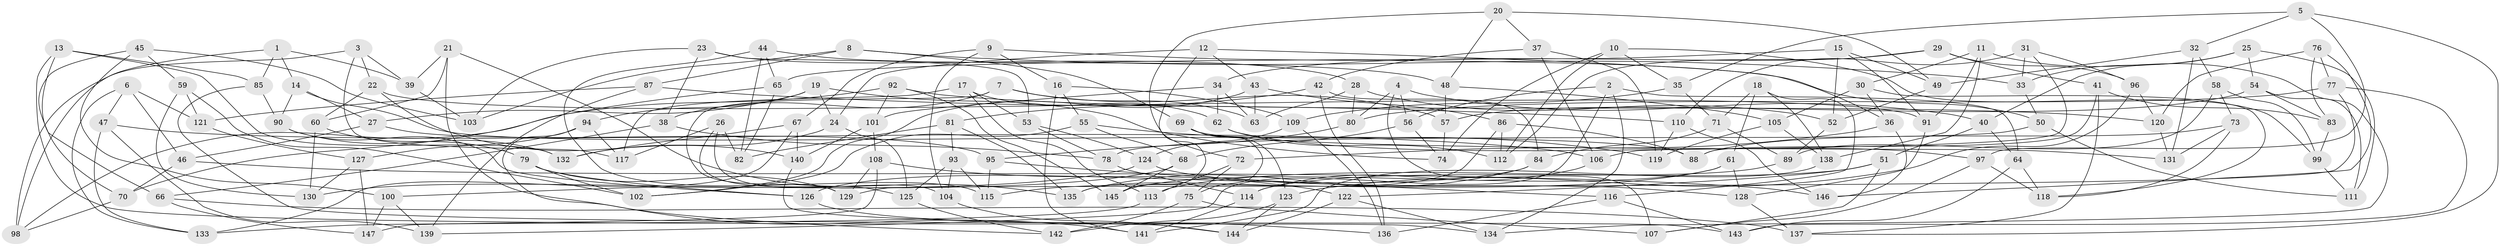 // Generated by graph-tools (version 1.1) at 2025/02/03/09/25 03:02:54]
// undirected, 147 vertices, 294 edges
graph export_dot {
graph [start="1"]
  node [color=gray90,style=filled];
  1;
  2;
  3;
  4;
  5;
  6;
  7;
  8;
  9;
  10;
  11;
  12;
  13;
  14;
  15;
  16;
  17;
  18;
  19;
  20;
  21;
  22;
  23;
  24;
  25;
  26;
  27;
  28;
  29;
  30;
  31;
  32;
  33;
  34;
  35;
  36;
  37;
  38;
  39;
  40;
  41;
  42;
  43;
  44;
  45;
  46;
  47;
  48;
  49;
  50;
  51;
  52;
  53;
  54;
  55;
  56;
  57;
  58;
  59;
  60;
  61;
  62;
  63;
  64;
  65;
  66;
  67;
  68;
  69;
  70;
  71;
  72;
  73;
  74;
  75;
  76;
  77;
  78;
  79;
  80;
  81;
  82;
  83;
  84;
  85;
  86;
  87;
  88;
  89;
  90;
  91;
  92;
  93;
  94;
  95;
  96;
  97;
  98;
  99;
  100;
  101;
  102;
  103;
  104;
  105;
  106;
  107;
  108;
  109;
  110;
  111;
  112;
  113;
  114;
  115;
  116;
  117;
  118;
  119;
  120;
  121;
  122;
  123;
  124;
  125;
  126;
  127;
  128;
  129;
  130;
  131;
  132;
  133;
  134;
  135;
  136;
  137;
  138;
  139;
  140;
  141;
  142;
  143;
  144;
  145;
  146;
  147;
  1 -- 98;
  1 -- 85;
  1 -- 39;
  1 -- 14;
  2 -- 134;
  2 -- 139;
  2 -- 56;
  2 -- 64;
  3 -- 98;
  3 -- 117;
  3 -- 22;
  3 -- 39;
  4 -- 107;
  4 -- 40;
  4 -- 56;
  4 -- 80;
  5 -- 35;
  5 -- 137;
  5 -- 97;
  5 -- 32;
  6 -- 46;
  6 -- 133;
  6 -- 47;
  6 -- 121;
  7 -- 57;
  7 -- 38;
  7 -- 63;
  7 -- 129;
  8 -- 33;
  8 -- 69;
  8 -- 87;
  8 -- 103;
  9 -- 67;
  9 -- 104;
  9 -- 50;
  9 -- 16;
  10 -- 112;
  10 -- 99;
  10 -- 74;
  10 -- 35;
  11 -- 134;
  11 -- 91;
  11 -- 30;
  11 -- 138;
  12 -- 24;
  12 -- 36;
  12 -- 43;
  12 -- 145;
  13 -- 66;
  13 -- 132;
  13 -- 134;
  13 -- 85;
  14 -- 27;
  14 -- 88;
  14 -- 90;
  15 -- 49;
  15 -- 91;
  15 -- 52;
  15 -- 65;
  16 -- 109;
  16 -- 55;
  16 -- 141;
  17 -- 113;
  17 -- 62;
  17 -- 53;
  17 -- 117;
  18 -- 138;
  18 -- 116;
  18 -- 71;
  18 -- 61;
  19 -- 74;
  19 -- 94;
  19 -- 27;
  19 -- 24;
  20 -- 37;
  20 -- 48;
  20 -- 72;
  20 -- 49;
  21 -- 135;
  21 -- 141;
  21 -- 39;
  21 -- 60;
  22 -- 140;
  22 -- 91;
  22 -- 60;
  23 -- 38;
  23 -- 53;
  23 -- 103;
  23 -- 28;
  24 -- 125;
  24 -- 132;
  25 -- 40;
  25 -- 33;
  25 -- 111;
  25 -- 54;
  26 -- 117;
  26 -- 104;
  26 -- 125;
  26 -- 82;
  27 -- 95;
  27 -- 46;
  28 -- 80;
  28 -- 63;
  28 -- 52;
  29 -- 112;
  29 -- 41;
  29 -- 96;
  29 -- 34;
  30 -- 118;
  30 -- 36;
  30 -- 105;
  31 -- 110;
  31 -- 96;
  31 -- 33;
  31 -- 106;
  32 -- 58;
  32 -- 131;
  32 -- 49;
  33 -- 50;
  34 -- 101;
  34 -- 63;
  34 -- 62;
  35 -- 109;
  35 -- 71;
  36 -- 72;
  36 -- 146;
  37 -- 119;
  37 -- 42;
  37 -- 106;
  38 -- 78;
  38 -- 66;
  39 -- 103;
  40 -- 51;
  40 -- 64;
  41 -- 137;
  41 -- 88;
  41 -- 83;
  42 -- 81;
  42 -- 136;
  42 -- 84;
  43 -- 63;
  43 -- 102;
  43 -- 86;
  44 -- 115;
  44 -- 48;
  44 -- 82;
  44 -- 65;
  45 -- 59;
  45 -- 103;
  45 -- 100;
  45 -- 70;
  46 -- 70;
  46 -- 146;
  47 -- 133;
  47 -- 106;
  47 -- 139;
  48 -- 57;
  48 -- 105;
  49 -- 52;
  50 -- 111;
  50 -- 78;
  51 -- 107;
  51 -- 113;
  51 -- 122;
  52 -- 89;
  53 -- 78;
  53 -- 124;
  54 -- 111;
  54 -- 57;
  54 -- 83;
  55 -- 102;
  55 -- 68;
  55 -- 119;
  56 -- 74;
  56 -- 68;
  57 -- 74;
  58 -- 89;
  58 -- 73;
  58 -- 99;
  59 -- 130;
  59 -- 102;
  59 -- 121;
  60 -- 130;
  60 -- 79;
  61 -- 115;
  61 -- 145;
  61 -- 128;
  62 -- 112;
  62 -- 97;
  64 -- 143;
  64 -- 118;
  65 -- 70;
  65 -- 82;
  66 -- 147;
  66 -- 137;
  67 -- 133;
  67 -- 140;
  67 -- 132;
  68 -- 145;
  68 -- 100;
  69 -- 131;
  69 -- 75;
  69 -- 123;
  70 -- 98;
  71 -- 89;
  71 -- 84;
  72 -- 113;
  72 -- 75;
  73 -- 118;
  73 -- 88;
  73 -- 131;
  75 -- 142;
  75 -- 107;
  76 -- 146;
  76 -- 77;
  76 -- 83;
  76 -- 120;
  77 -- 143;
  77 -- 80;
  77 -- 129;
  78 -- 114;
  79 -- 129;
  79 -- 126;
  79 -- 102;
  80 -- 95;
  81 -- 82;
  81 -- 93;
  81 -- 135;
  83 -- 99;
  84 -- 135;
  84 -- 126;
  85 -- 143;
  85 -- 90;
  86 -- 135;
  86 -- 112;
  86 -- 88;
  87 -- 110;
  87 -- 139;
  87 -- 121;
  89 -- 114;
  90 -- 132;
  90 -- 126;
  91 -- 128;
  92 -- 145;
  92 -- 101;
  92 -- 120;
  92 -- 98;
  93 -- 115;
  93 -- 104;
  93 -- 125;
  94 -- 142;
  94 -- 117;
  94 -- 127;
  95 -- 115;
  95 -- 116;
  96 -- 120;
  96 -- 123;
  97 -- 107;
  97 -- 118;
  99 -- 111;
  100 -- 139;
  100 -- 147;
  101 -- 140;
  101 -- 108;
  104 -- 144;
  105 -- 138;
  105 -- 119;
  106 -- 114;
  108 -- 129;
  108 -- 147;
  108 -- 122;
  109 -- 124;
  109 -- 136;
  110 -- 146;
  110 -- 119;
  113 -- 133;
  114 -- 141;
  116 -- 136;
  116 -- 143;
  120 -- 131;
  121 -- 127;
  122 -- 144;
  122 -- 134;
  123 -- 142;
  123 -- 144;
  124 -- 128;
  124 -- 130;
  125 -- 142;
  126 -- 136;
  127 -- 130;
  127 -- 147;
  128 -- 137;
  138 -- 141;
  140 -- 144;
}
